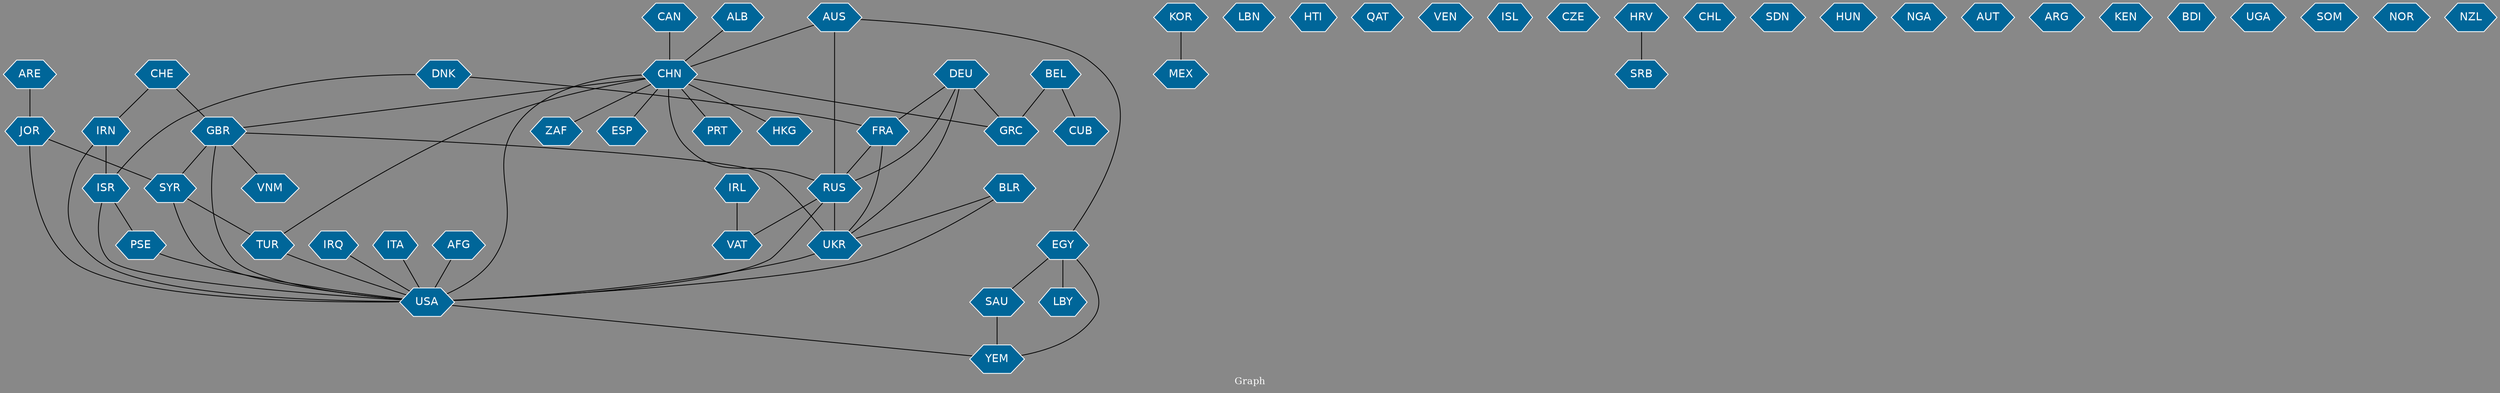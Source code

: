 // Countries together in item graph
graph {
	graph [bgcolor="#888888" fontcolor=white fontsize=12 label="Graph" outputorder=edgesfirst overlap=prism]
	node [color=white fillcolor="#006699" fontcolor=white fontname=Helvetica shape=hexagon style=filled]
	edge [arrowhead=open color=black fontcolor=white fontname=Courier fontsize=12]
		UKR [label=UKR]
		IRQ [label=IRQ]
		CAN [label=CAN]
		ESP [label=ESP]
		CHN [label=CHN]
		FRA [label=FRA]
		CUB [label=CUB]
		JOR [label=JOR]
		TUR [label=TUR]
		RUS [label=RUS]
		DEU [label=DEU]
		GRC [label=GRC]
		MEX [label=MEX]
		USA [label=USA]
		EGY [label=EGY]
		GBR [label=GBR]
		CHE [label=CHE]
		IRN [label=IRN]
		SYR [label=SYR]
		LBN [label=LBN]
		HTI [label=HTI]
		QAT [label=QAT]
		ITA [label=ITA]
		VEN [label=VEN]
		ISL [label=ISL]
		AUS [label=AUS]
		BLR [label=BLR]
		CZE [label=CZE]
		ALB [label=ALB]
		SRB [label=SRB]
		HRV [label=HRV]
		KOR [label=KOR]
		LBY [label=LBY]
		AFG [label=AFG]
		PRT [label=PRT]
		VAT [label=VAT]
		ISR [label=ISR]
		CHL [label=CHL]
		DNK [label=DNK]
		SDN [label=SDN]
		SAU [label=SAU]
		IRL [label=IRL]
		HKG [label=HKG]
		YEM [label=YEM]
		HUN [label=HUN]
		VNM [label=VNM]
		NGA [label=NGA]
		AUT [label=AUT]
		ARG [label=ARG]
		ZAF [label=ZAF]
		KEN [label=KEN]
		BDI [label=BDI]
		BEL [label=BEL]
		UGA [label=UGA]
		PSE [label=PSE]
		SOM [label=SOM]
		ARE [label=ARE]
		NOR [label=NOR]
		NZL [label=NZL]
			IRL -- VAT [weight=1]
			AUS -- CHN [weight=2]
			DEU -- FRA [weight=4]
			DEU -- UKR [weight=5]
			ISR -- PSE [weight=2]
			SYR -- TUR [weight=4]
			DEU -- RUS [weight=4]
			EGY -- SAU [weight=1]
			CAN -- CHN [weight=3]
			CHN -- USA [weight=5]
			SAU -- YEM [weight=1]
			CHN -- GBR [weight=1]
			PSE -- USA [weight=1]
			SYR -- USA [weight=2]
			IRQ -- USA [weight=3]
			EGY -- YEM [weight=1]
			CHN -- PRT [weight=1]
			CHN -- TUR [weight=1]
			AUS -- EGY [weight=1]
			BLR -- USA [weight=1]
			CHN -- ZAF [weight=1]
			CHE -- GBR [weight=1]
			CHE -- IRN [weight=1]
			AFG -- USA [weight=2]
			KOR -- MEX [weight=1]
			GBR -- UKR [weight=1]
			BLR -- UKR [weight=3]
			RUS -- VAT [weight=2]
			AUS -- RUS [weight=2]
			USA -- YEM [weight=1]
			ARE -- JOR [weight=1]
			CHN -- RUS [weight=2]
			RUS -- USA [weight=3]
			BEL -- CUB [weight=1]
			UKR -- USA [weight=5]
			RUS -- UKR [weight=9]
			ITA -- USA [weight=1]
			BEL -- GRC [weight=1]
			FRA -- RUS [weight=4]
			IRN -- USA [weight=1]
			DNK -- ISR [weight=1]
			DNK -- FRA [weight=1]
			ISR -- USA [weight=1]
			DEU -- GRC [weight=6]
			JOR -- SYR [weight=1]
			HRV -- SRB [weight=2]
			JOR -- USA [weight=2]
			ALB -- CHN [weight=1]
			EGY -- LBY [weight=2]
			TUR -- USA [weight=2]
			CHN -- ESP [weight=2]
			IRN -- ISR [weight=4]
			GBR -- VNM [weight=2]
			FRA -- UKR [weight=4]
			GBR -- USA [weight=4]
			CHN -- GRC [weight=5]
			GBR -- SYR [weight=3]
			CHN -- HKG [weight=1]
}